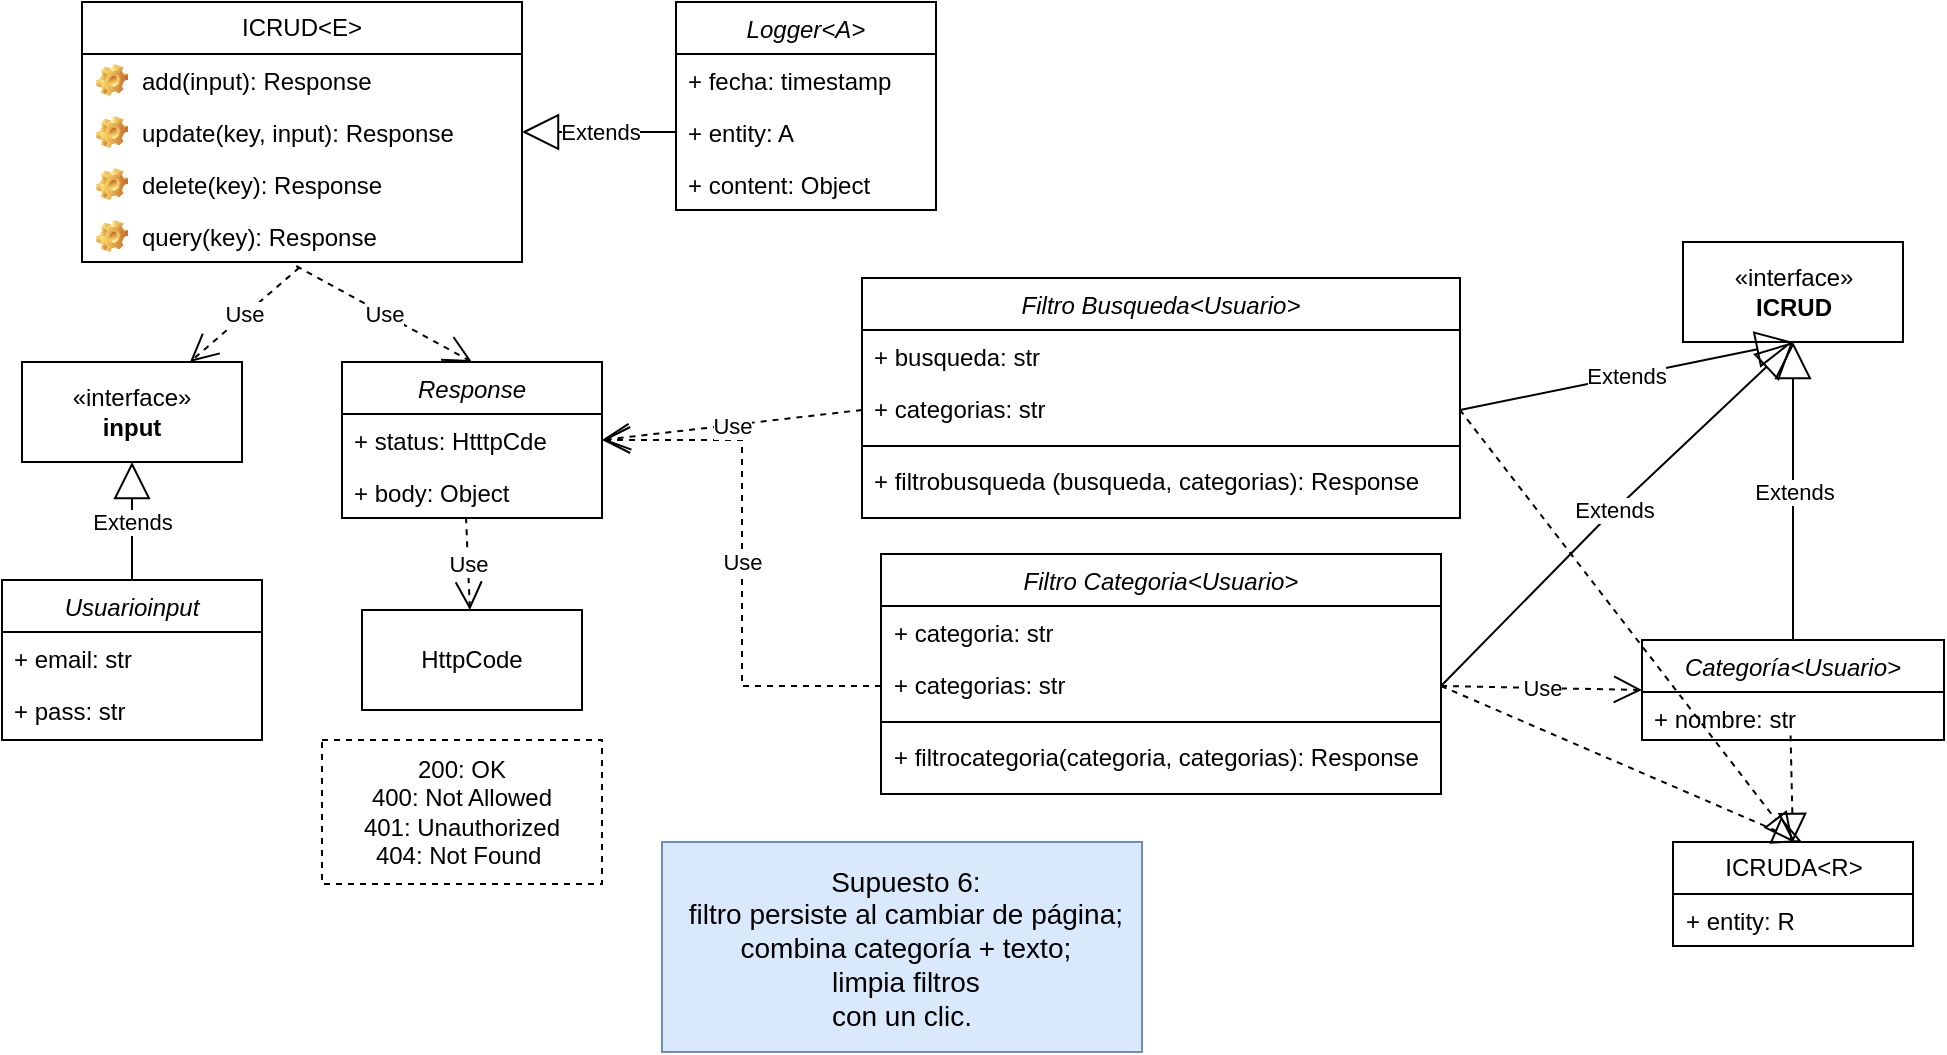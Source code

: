 <mxfile version="28.2.7">
  <diagram id="C5RBs43oDa-KdzZeNtuy" name="Page-1">
    <mxGraphModel dx="1577" dy="833" grid="1" gridSize="10" guides="1" tooltips="1" connect="1" arrows="1" fold="1" page="1" pageScale="1" pageWidth="827" pageHeight="1169" math="0" shadow="0">
      <root>
        <mxCell id="WIyWlLk6GJQsqaUBKTNV-0" />
        <mxCell id="WIyWlLk6GJQsqaUBKTNV-1" parent="WIyWlLk6GJQsqaUBKTNV-0" />
        <mxCell id="1E7eBnh2MoHhItpFgBv9-0" value="Filtro Categoria&lt;Usuario&gt;" style="swimlane;fontStyle=2;align=center;verticalAlign=top;childLayout=stackLayout;horizontal=1;startSize=26;horizontalStack=0;resizeParent=1;resizeLast=0;collapsible=1;marginBottom=0;rounded=0;shadow=0;strokeWidth=1;" vertex="1" parent="WIyWlLk6GJQsqaUBKTNV-1">
          <mxGeometry x="829.5" y="446" width="280" height="120" as="geometry">
            <mxRectangle x="230" y="140" width="160" height="26" as="alternateBounds" />
          </mxGeometry>
        </mxCell>
        <mxCell id="1E7eBnh2MoHhItpFgBv9-1" value="+ categoria: str" style="text;strokeColor=none;fillColor=none;align=left;verticalAlign=top;spacingLeft=4;spacingRight=4;overflow=hidden;rotatable=0;points=[[0,0.5],[1,0.5]];portConstraint=eastwest;whiteSpace=wrap;html=1;" vertex="1" parent="1E7eBnh2MoHhItpFgBv9-0">
          <mxGeometry y="26" width="280" height="26" as="geometry" />
        </mxCell>
        <mxCell id="1E7eBnh2MoHhItpFgBv9-2" value="+ categorias: str" style="text;strokeColor=none;fillColor=none;align=left;verticalAlign=top;spacingLeft=4;spacingRight=4;overflow=hidden;rotatable=0;points=[[0,0.5],[1,0.5]];portConstraint=eastwest;whiteSpace=wrap;html=1;" vertex="1" parent="1E7eBnh2MoHhItpFgBv9-0">
          <mxGeometry y="52" width="280" height="28" as="geometry" />
        </mxCell>
        <mxCell id="1E7eBnh2MoHhItpFgBv9-4" value="" style="line;html=1;strokeWidth=1;align=left;verticalAlign=middle;spacingTop=-1;spacingLeft=3;spacingRight=3;rotatable=0;labelPosition=right;points=[];portConstraint=eastwest;" vertex="1" parent="1E7eBnh2MoHhItpFgBv9-0">
          <mxGeometry y="80" width="280" height="8" as="geometry" />
        </mxCell>
        <mxCell id="1E7eBnh2MoHhItpFgBv9-5" value="+ filtrocategoria(categoria, categorias): Response" style="text;strokeColor=none;fillColor=none;align=left;verticalAlign=top;spacingLeft=4;spacingRight=4;overflow=hidden;rotatable=0;points=[[0,0.5],[1,0.5]];portConstraint=eastwest;whiteSpace=wrap;html=1;" vertex="1" parent="1E7eBnh2MoHhItpFgBv9-0">
          <mxGeometry y="88" width="280" height="24" as="geometry" />
        </mxCell>
        <mxCell id="1E7eBnh2MoHhItpFgBv9-9" value="ICRUD&amp;lt;E&amp;gt;" style="swimlane;fontStyle=0;childLayout=stackLayout;horizontal=1;startSize=26;fillColor=none;horizontalStack=0;resizeParent=1;resizeParentMax=0;resizeLast=0;collapsible=1;marginBottom=0;whiteSpace=wrap;html=1;" vertex="1" parent="WIyWlLk6GJQsqaUBKTNV-1">
          <mxGeometry x="430" y="170" width="220" height="130" as="geometry" />
        </mxCell>
        <mxCell id="1E7eBnh2MoHhItpFgBv9-10" value="add(input): Response" style="label;fontStyle=0;strokeColor=none;fillColor=none;align=left;verticalAlign=top;overflow=hidden;spacingLeft=28;spacingRight=4;rotatable=0;points=[[0,0.5],[1,0.5]];portConstraint=eastwest;imageWidth=16;imageHeight=16;whiteSpace=wrap;html=1;image=img/clipart/Gear_128x128.png" vertex="1" parent="1E7eBnh2MoHhItpFgBv9-9">
          <mxGeometry y="26" width="220" height="26" as="geometry" />
        </mxCell>
        <mxCell id="1E7eBnh2MoHhItpFgBv9-11" value="update(key, input): Response" style="label;fontStyle=0;strokeColor=none;fillColor=none;align=left;verticalAlign=top;overflow=hidden;spacingLeft=28;spacingRight=4;rotatable=0;points=[[0,0.5],[1,0.5]];portConstraint=eastwest;imageWidth=16;imageHeight=16;whiteSpace=wrap;html=1;image=img/clipart/Gear_128x128.png" vertex="1" parent="1E7eBnh2MoHhItpFgBv9-9">
          <mxGeometry y="52" width="220" height="26" as="geometry" />
        </mxCell>
        <mxCell id="1E7eBnh2MoHhItpFgBv9-12" value="delete(key): Response" style="label;fontStyle=0;strokeColor=none;fillColor=none;align=left;verticalAlign=top;overflow=hidden;spacingLeft=28;spacingRight=4;rotatable=0;points=[[0,0.5],[1,0.5]];portConstraint=eastwest;imageWidth=16;imageHeight=16;whiteSpace=wrap;html=1;image=img/clipart/Gear_128x128.png" vertex="1" parent="1E7eBnh2MoHhItpFgBv9-9">
          <mxGeometry y="78" width="220" height="26" as="geometry" />
        </mxCell>
        <mxCell id="1E7eBnh2MoHhItpFgBv9-13" value="query(key): Response" style="label;fontStyle=0;strokeColor=none;fillColor=none;align=left;verticalAlign=top;overflow=hidden;spacingLeft=28;spacingRight=4;rotatable=0;points=[[0,0.5],[1,0.5]];portConstraint=eastwest;imageWidth=16;imageHeight=16;whiteSpace=wrap;html=1;image=img/clipart/Gear_128x128.png" vertex="1" parent="1E7eBnh2MoHhItpFgBv9-9">
          <mxGeometry y="104" width="220" height="26" as="geometry" />
        </mxCell>
        <mxCell id="1E7eBnh2MoHhItpFgBv9-14" value="«interface»&lt;br&gt;&lt;b&gt;input&lt;/b&gt;" style="html=1;whiteSpace=wrap;" vertex="1" parent="WIyWlLk6GJQsqaUBKTNV-1">
          <mxGeometry x="400" y="350" width="110" height="50" as="geometry" />
        </mxCell>
        <mxCell id="1E7eBnh2MoHhItpFgBv9-15" value="Use" style="endArrow=open;endSize=12;dashed=1;html=1;rounded=0;exitX=0.494;exitY=1.108;exitDx=0;exitDy=0;exitPerimeter=0;" edge="1" parent="WIyWlLk6GJQsqaUBKTNV-1" source="1E7eBnh2MoHhItpFgBv9-13" target="1E7eBnh2MoHhItpFgBv9-14">
          <mxGeometry width="160" relative="1" as="geometry">
            <mxPoint x="580" y="400" as="sourcePoint" />
            <mxPoint x="500" y="390" as="targetPoint" />
          </mxGeometry>
        </mxCell>
        <mxCell id="1E7eBnh2MoHhItpFgBv9-16" value="Usuarioinput" style="swimlane;fontStyle=2;align=center;verticalAlign=top;childLayout=stackLayout;horizontal=1;startSize=26;horizontalStack=0;resizeParent=1;resizeLast=0;collapsible=1;marginBottom=0;rounded=0;shadow=0;strokeWidth=1;" vertex="1" parent="WIyWlLk6GJQsqaUBKTNV-1">
          <mxGeometry x="390" y="459" width="130" height="80" as="geometry">
            <mxRectangle x="230" y="140" width="160" height="26" as="alternateBounds" />
          </mxGeometry>
        </mxCell>
        <mxCell id="1E7eBnh2MoHhItpFgBv9-17" value="+ email: str" style="text;strokeColor=none;fillColor=none;align=left;verticalAlign=top;spacingLeft=4;spacingRight=4;overflow=hidden;rotatable=0;points=[[0,0.5],[1,0.5]];portConstraint=eastwest;whiteSpace=wrap;html=1;" vertex="1" parent="1E7eBnh2MoHhItpFgBv9-16">
          <mxGeometry y="26" width="130" height="26" as="geometry" />
        </mxCell>
        <mxCell id="1E7eBnh2MoHhItpFgBv9-18" value="+ pass: str" style="text;strokeColor=none;fillColor=none;align=left;verticalAlign=top;spacingLeft=4;spacingRight=4;overflow=hidden;rotatable=0;points=[[0,0.5],[1,0.5]];portConstraint=eastwest;whiteSpace=wrap;html=1;" vertex="1" parent="1E7eBnh2MoHhItpFgBv9-16">
          <mxGeometry y="52" width="130" height="20" as="geometry" />
        </mxCell>
        <mxCell id="1E7eBnh2MoHhItpFgBv9-19" value="Extends" style="endArrow=block;endSize=16;endFill=0;html=1;rounded=0;exitX=0.5;exitY=0;exitDx=0;exitDy=0;entryX=0.5;entryY=1;entryDx=0;entryDy=0;" edge="1" parent="WIyWlLk6GJQsqaUBKTNV-1" source="1E7eBnh2MoHhItpFgBv9-16" target="1E7eBnh2MoHhItpFgBv9-14">
          <mxGeometry width="160" relative="1" as="geometry">
            <mxPoint x="630" y="400" as="sourcePoint" />
            <mxPoint x="790" y="400" as="targetPoint" />
          </mxGeometry>
        </mxCell>
        <mxCell id="1E7eBnh2MoHhItpFgBv9-20" value="Response" style="swimlane;fontStyle=2;align=center;verticalAlign=top;childLayout=stackLayout;horizontal=1;startSize=26;horizontalStack=0;resizeParent=1;resizeLast=0;collapsible=1;marginBottom=0;rounded=0;shadow=0;strokeWidth=1;" vertex="1" parent="WIyWlLk6GJQsqaUBKTNV-1">
          <mxGeometry x="560" y="350" width="130" height="78" as="geometry">
            <mxRectangle x="230" y="140" width="160" height="26" as="alternateBounds" />
          </mxGeometry>
        </mxCell>
        <mxCell id="1E7eBnh2MoHhItpFgBv9-21" value="+ status: HtttpCde" style="text;strokeColor=none;fillColor=none;align=left;verticalAlign=top;spacingLeft=4;spacingRight=4;overflow=hidden;rotatable=0;points=[[0,0.5],[1,0.5]];portConstraint=eastwest;whiteSpace=wrap;html=1;" vertex="1" parent="1E7eBnh2MoHhItpFgBv9-20">
          <mxGeometry y="26" width="130" height="26" as="geometry" />
        </mxCell>
        <mxCell id="1E7eBnh2MoHhItpFgBv9-22" value="+ body: Object" style="text;strokeColor=none;fillColor=none;align=left;verticalAlign=top;spacingLeft=4;spacingRight=4;overflow=hidden;rotatable=0;points=[[0,0.5],[1,0.5]];portConstraint=eastwest;whiteSpace=wrap;html=1;" vertex="1" parent="1E7eBnh2MoHhItpFgBv9-20">
          <mxGeometry y="52" width="130" height="26" as="geometry" />
        </mxCell>
        <mxCell id="1E7eBnh2MoHhItpFgBv9-23" value="Use" style="endArrow=open;endSize=12;dashed=1;html=1;rounded=0;entryX=0.5;entryY=0;entryDx=0;entryDy=0;exitX=0.487;exitY=1.077;exitDx=0;exitDy=0;exitPerimeter=0;" edge="1" parent="WIyWlLk6GJQsqaUBKTNV-1" source="1E7eBnh2MoHhItpFgBv9-13" target="1E7eBnh2MoHhItpFgBv9-20">
          <mxGeometry width="160" relative="1" as="geometry">
            <mxPoint x="540" y="310" as="sourcePoint" />
            <mxPoint x="520" y="357" as="targetPoint" />
          </mxGeometry>
        </mxCell>
        <mxCell id="1E7eBnh2MoHhItpFgBv9-24" value="HttpCode" style="html=1;whiteSpace=wrap;" vertex="1" parent="WIyWlLk6GJQsqaUBKTNV-1">
          <mxGeometry x="570" y="474" width="110" height="50" as="geometry" />
        </mxCell>
        <mxCell id="1E7eBnh2MoHhItpFgBv9-25" value="Use" style="endArrow=open;endSize=12;dashed=1;html=1;rounded=0;exitX=0.477;exitY=0.985;exitDx=0;exitDy=0;exitPerimeter=0;" edge="1" parent="WIyWlLk6GJQsqaUBKTNV-1" source="1E7eBnh2MoHhItpFgBv9-22" target="1E7eBnh2MoHhItpFgBv9-24">
          <mxGeometry width="160" relative="1" as="geometry">
            <mxPoint x="855" y="430" as="sourcePoint" />
            <mxPoint x="800" y="477" as="targetPoint" />
          </mxGeometry>
        </mxCell>
        <mxCell id="1E7eBnh2MoHhItpFgBv9-26" value="«interface»&lt;br&gt;&lt;b&gt;ICRUD&lt;/b&gt;" style="html=1;whiteSpace=wrap;" vertex="1" parent="WIyWlLk6GJQsqaUBKTNV-1">
          <mxGeometry x="1230.5" y="290" width="110" height="50" as="geometry" />
        </mxCell>
        <mxCell id="1E7eBnh2MoHhItpFgBv9-27" value="Extends" style="endArrow=block;endSize=16;endFill=0;html=1;rounded=0;exitX=1;exitY=0.5;exitDx=0;exitDy=0;entryX=0.5;entryY=1;entryDx=0;entryDy=0;" edge="1" parent="WIyWlLk6GJQsqaUBKTNV-1" source="1E7eBnh2MoHhItpFgBv9-2" target="1E7eBnh2MoHhItpFgBv9-26">
          <mxGeometry width="160" relative="1" as="geometry">
            <mxPoint x="850" y="440" as="sourcePoint" />
            <mxPoint x="850" y="380" as="targetPoint" />
            <Array as="points">
              <mxPoint x="1190" y="430" />
            </Array>
          </mxGeometry>
        </mxCell>
        <mxCell id="1E7eBnh2MoHhItpFgBv9-28" value="Use" style="endArrow=open;endSize=12;dashed=1;html=1;rounded=0;entryX=1;entryY=0.5;entryDx=0;entryDy=0;exitX=0;exitY=0.5;exitDx=0;exitDy=0;" edge="1" parent="WIyWlLk6GJQsqaUBKTNV-1" target="1E7eBnh2MoHhItpFgBv9-21" source="1E7eBnh2MoHhItpFgBv9-2">
          <mxGeometry width="160" relative="1" as="geometry">
            <mxPoint x="800" y="415" as="sourcePoint" />
            <mxPoint x="848" y="478" as="targetPoint" />
            <Array as="points">
              <mxPoint x="760" y="512" />
              <mxPoint x="760" y="389" />
            </Array>
          </mxGeometry>
        </mxCell>
        <mxCell id="1E7eBnh2MoHhItpFgBv9-29" value="&lt;font style=&quot;font-size: 14px;&quot;&gt;&amp;nbsp;Supuesto 6:&lt;/font&gt;&lt;div&gt;&lt;font style=&quot;font-size: 14px;&quot;&gt;&amp;nbsp;filtro persiste al cambiar de página;&lt;/font&gt;&lt;/div&gt;&lt;div&gt;&lt;font style=&quot;font-size: 14px;&quot;&gt;&amp;nbsp;combina categoría + texto;&lt;/font&gt;&lt;/div&gt;&lt;div&gt;&lt;font style=&quot;font-size: 14px;&quot;&gt;&amp;nbsp;limpia filtros&lt;br&gt; con un clic.&lt;/font&gt;&lt;/div&gt;" style="html=1;whiteSpace=wrap;fillColor=#dae8fc;strokeColor=#6c8ebf;" vertex="1" parent="WIyWlLk6GJQsqaUBKTNV-1">
          <mxGeometry x="720" y="590" width="240" height="105" as="geometry" />
        </mxCell>
        <mxCell id="1E7eBnh2MoHhItpFgBv9-30" value="200: OK&lt;div&gt;400: Not Allowed&lt;/div&gt;&lt;div&gt;&lt;div&gt;&lt;span style=&quot;background-color: transparent;&quot;&gt;401: Unauthorized&lt;/span&gt;&lt;/div&gt;&lt;div&gt;404: Not Found&amp;nbsp;&lt;/div&gt;&lt;/div&gt;" style="html=1;whiteSpace=wrap;dashed=1;" vertex="1" parent="WIyWlLk6GJQsqaUBKTNV-1">
          <mxGeometry x="550" y="539" width="140" height="72" as="geometry" />
        </mxCell>
        <mxCell id="1E7eBnh2MoHhItpFgBv9-31" value="Logger&lt;A&gt;" style="swimlane;fontStyle=2;align=center;verticalAlign=top;childLayout=stackLayout;horizontal=1;startSize=26;horizontalStack=0;resizeParent=1;resizeLast=0;collapsible=1;marginBottom=0;rounded=0;shadow=0;strokeWidth=1;" vertex="1" parent="WIyWlLk6GJQsqaUBKTNV-1">
          <mxGeometry x="727" y="170" width="130" height="104" as="geometry">
            <mxRectangle x="230" y="140" width="160" height="26" as="alternateBounds" />
          </mxGeometry>
        </mxCell>
        <mxCell id="1E7eBnh2MoHhItpFgBv9-32" value="+ fecha: timestamp" style="text;strokeColor=none;fillColor=none;align=left;verticalAlign=top;spacingLeft=4;spacingRight=4;overflow=hidden;rotatable=0;points=[[0,0.5],[1,0.5]];portConstraint=eastwest;whiteSpace=wrap;html=1;" vertex="1" parent="1E7eBnh2MoHhItpFgBv9-31">
          <mxGeometry y="26" width="130" height="26" as="geometry" />
        </mxCell>
        <mxCell id="1E7eBnh2MoHhItpFgBv9-33" value="+ entity: A" style="text;strokeColor=none;fillColor=none;align=left;verticalAlign=top;spacingLeft=4;spacingRight=4;overflow=hidden;rotatable=0;points=[[0,0.5],[1,0.5]];portConstraint=eastwest;whiteSpace=wrap;html=1;" vertex="1" parent="1E7eBnh2MoHhItpFgBv9-31">
          <mxGeometry y="52" width="130" height="26" as="geometry" />
        </mxCell>
        <mxCell id="1E7eBnh2MoHhItpFgBv9-34" value="+ content: Object" style="text;strokeColor=none;fillColor=none;align=left;verticalAlign=top;spacingLeft=4;spacingRight=4;overflow=hidden;rotatable=0;points=[[0,0.5],[1,0.5]];portConstraint=eastwest;whiteSpace=wrap;html=1;" vertex="1" parent="1E7eBnh2MoHhItpFgBv9-31">
          <mxGeometry y="78" width="130" height="26" as="geometry" />
        </mxCell>
        <mxCell id="1E7eBnh2MoHhItpFgBv9-35" value="Extends" style="endArrow=block;endSize=16;endFill=0;html=1;rounded=0;exitX=0;exitY=0.5;exitDx=0;exitDy=0;" edge="1" parent="WIyWlLk6GJQsqaUBKTNV-1" source="1E7eBnh2MoHhItpFgBv9-33">
          <mxGeometry width="160" relative="1" as="geometry">
            <mxPoint x="670" y="414" as="sourcePoint" />
            <mxPoint x="650" y="235" as="targetPoint" />
          </mxGeometry>
        </mxCell>
        <mxCell id="1E7eBnh2MoHhItpFgBv9-37" value="Filtro Busqueda&lt;Usuario&gt;" style="swimlane;fontStyle=2;align=center;verticalAlign=top;childLayout=stackLayout;horizontal=1;startSize=26;horizontalStack=0;resizeParent=1;resizeLast=0;collapsible=1;marginBottom=0;rounded=0;shadow=0;strokeWidth=1;" vertex="1" parent="WIyWlLk6GJQsqaUBKTNV-1">
          <mxGeometry x="820" y="308" width="299" height="120" as="geometry">
            <mxRectangle x="230" y="140" width="160" height="26" as="alternateBounds" />
          </mxGeometry>
        </mxCell>
        <mxCell id="1E7eBnh2MoHhItpFgBv9-38" value="+ busqueda: str" style="text;strokeColor=none;fillColor=none;align=left;verticalAlign=top;spacingLeft=4;spacingRight=4;overflow=hidden;rotatable=0;points=[[0,0.5],[1,0.5]];portConstraint=eastwest;whiteSpace=wrap;html=1;" vertex="1" parent="1E7eBnh2MoHhItpFgBv9-37">
          <mxGeometry y="26" width="299" height="26" as="geometry" />
        </mxCell>
        <mxCell id="1E7eBnh2MoHhItpFgBv9-39" value="+ categorias: str" style="text;strokeColor=none;fillColor=none;align=left;verticalAlign=top;spacingLeft=4;spacingRight=4;overflow=hidden;rotatable=0;points=[[0,0.5],[1,0.5]];portConstraint=eastwest;whiteSpace=wrap;html=1;" vertex="1" parent="1E7eBnh2MoHhItpFgBv9-37">
          <mxGeometry y="52" width="299" height="28" as="geometry" />
        </mxCell>
        <mxCell id="1E7eBnh2MoHhItpFgBv9-40" value="" style="line;html=1;strokeWidth=1;align=left;verticalAlign=middle;spacingTop=-1;spacingLeft=3;spacingRight=3;rotatable=0;labelPosition=right;points=[];portConstraint=eastwest;" vertex="1" parent="1E7eBnh2MoHhItpFgBv9-37">
          <mxGeometry y="80" width="299" height="8" as="geometry" />
        </mxCell>
        <mxCell id="1E7eBnh2MoHhItpFgBv9-41" value="+ filtrobusqueda (busqueda, categorias): Response" style="text;strokeColor=none;fillColor=none;align=left;verticalAlign=top;spacingLeft=4;spacingRight=4;overflow=hidden;rotatable=0;points=[[0,0.5],[1,0.5]];portConstraint=eastwest;whiteSpace=wrap;html=1;" vertex="1" parent="1E7eBnh2MoHhItpFgBv9-37">
          <mxGeometry y="88" width="299" height="24" as="geometry" />
        </mxCell>
        <mxCell id="1E7eBnh2MoHhItpFgBv9-42" value="Use" style="endArrow=open;endSize=12;dashed=1;html=1;rounded=0;entryX=1;entryY=0.5;entryDx=0;entryDy=0;exitX=0;exitY=0.5;exitDx=0;exitDy=0;" edge="1" parent="WIyWlLk6GJQsqaUBKTNV-1" source="1E7eBnh2MoHhItpFgBv9-39" target="1E7eBnh2MoHhItpFgBv9-21">
          <mxGeometry width="160" relative="1" as="geometry">
            <mxPoint x="865" y="557" as="sourcePoint" />
            <mxPoint x="750" y="510" as="targetPoint" />
            <Array as="points" />
          </mxGeometry>
        </mxCell>
        <mxCell id="1E7eBnh2MoHhItpFgBv9-43" value="Extends" style="endArrow=block;endSize=16;endFill=0;html=1;rounded=0;exitX=1;exitY=0.5;exitDx=0;exitDy=0;entryX=0.5;entryY=1;entryDx=0;entryDy=0;" edge="1" parent="WIyWlLk6GJQsqaUBKTNV-1" source="1E7eBnh2MoHhItpFgBv9-39" target="1E7eBnh2MoHhItpFgBv9-26">
          <mxGeometry width="160" relative="1" as="geometry">
            <mxPoint x="1150" y="400" as="sourcePoint" />
            <mxPoint x="1160" y="270" as="targetPoint" />
          </mxGeometry>
        </mxCell>
        <mxCell id="1E7eBnh2MoHhItpFgBv9-44" value="Categoría&lt;Usuario&gt;" style="swimlane;fontStyle=2;align=center;verticalAlign=top;childLayout=stackLayout;horizontal=1;startSize=26;horizontalStack=0;resizeParent=1;resizeLast=0;collapsible=1;marginBottom=0;rounded=0;shadow=0;strokeWidth=1;" vertex="1" parent="WIyWlLk6GJQsqaUBKTNV-1">
          <mxGeometry x="1210" y="489" width="151" height="50" as="geometry">
            <mxRectangle x="230" y="140" width="160" height="26" as="alternateBounds" />
          </mxGeometry>
        </mxCell>
        <mxCell id="1E7eBnh2MoHhItpFgBv9-45" value="+ nombre: str" style="text;strokeColor=none;fillColor=none;align=left;verticalAlign=top;spacingLeft=4;spacingRight=4;overflow=hidden;rotatable=0;points=[[0,0.5],[1,0.5]];portConstraint=eastwest;whiteSpace=wrap;html=1;" vertex="1" parent="1E7eBnh2MoHhItpFgBv9-44">
          <mxGeometry y="26" width="151" height="24" as="geometry" />
        </mxCell>
        <mxCell id="1E7eBnh2MoHhItpFgBv9-54" style="edgeStyle=none;curved=1;rounded=0;orthogonalLoop=1;jettySize=auto;html=1;exitX=0.75;exitY=0;exitDx=0;exitDy=0;fontSize=12;startSize=8;endSize=8;" edge="1" parent="WIyWlLk6GJQsqaUBKTNV-1" source="1E7eBnh2MoHhItpFgBv9-44" target="1E7eBnh2MoHhItpFgBv9-44">
          <mxGeometry relative="1" as="geometry" />
        </mxCell>
        <mxCell id="1E7eBnh2MoHhItpFgBv9-55" value="Extends" style="endArrow=block;endSize=16;endFill=0;html=1;rounded=0;entryX=0.5;entryY=1;entryDx=0;entryDy=0;" edge="1" parent="WIyWlLk6GJQsqaUBKTNV-1" source="1E7eBnh2MoHhItpFgBv9-44" target="1E7eBnh2MoHhItpFgBv9-26">
          <mxGeometry width="160" relative="1" as="geometry">
            <mxPoint x="1300" y="524" as="sourcePoint" />
            <mxPoint x="1200" y="280" as="targetPoint" />
          </mxGeometry>
        </mxCell>
        <mxCell id="1E7eBnh2MoHhItpFgBv9-56" value="Use" style="endArrow=open;endSize=12;dashed=1;html=1;rounded=0;entryX=0;entryY=0.5;entryDx=0;entryDy=0;exitX=1;exitY=0.5;exitDx=0;exitDy=0;" edge="1" parent="WIyWlLk6GJQsqaUBKTNV-1" source="1E7eBnh2MoHhItpFgBv9-2" target="1E7eBnh2MoHhItpFgBv9-44">
          <mxGeometry width="160" relative="1" as="geometry">
            <mxPoint x="1410" y="730" as="sourcePoint" />
            <mxPoint x="1260" y="733" as="targetPoint" />
            <Array as="points" />
          </mxGeometry>
        </mxCell>
        <mxCell id="1E7eBnh2MoHhItpFgBv9-57" value="ICRUDA&amp;lt;R&amp;gt;" style="swimlane;fontStyle=0;childLayout=stackLayout;horizontal=1;startSize=26;fillColor=none;horizontalStack=0;resizeParent=1;resizeParentMax=0;resizeLast=0;collapsible=1;marginBottom=0;whiteSpace=wrap;html=1;" vertex="1" parent="WIyWlLk6GJQsqaUBKTNV-1">
          <mxGeometry x="1225.5" y="590" width="120" height="52" as="geometry" />
        </mxCell>
        <mxCell id="1E7eBnh2MoHhItpFgBv9-62" value="+ entity: R" style="text;strokeColor=none;fillColor=none;align=left;verticalAlign=top;spacingLeft=4;spacingRight=4;overflow=hidden;rotatable=0;points=[[0,0.5],[1,0.5]];portConstraint=eastwest;whiteSpace=wrap;html=1;" vertex="1" parent="1E7eBnh2MoHhItpFgBv9-57">
          <mxGeometry y="26" width="120" height="26" as="geometry" />
        </mxCell>
        <mxCell id="1E7eBnh2MoHhItpFgBv9-63" value="" style="endArrow=block;dashed=1;endFill=0;endSize=12;html=1;rounded=0;fontSize=12;curved=1;entryX=0.5;entryY=0;entryDx=0;entryDy=0;exitX=0.492;exitY=0.907;exitDx=0;exitDy=0;exitPerimeter=0;" edge="1" parent="WIyWlLk6GJQsqaUBKTNV-1" source="1E7eBnh2MoHhItpFgBv9-45" target="1E7eBnh2MoHhItpFgBv9-57">
          <mxGeometry width="160" relative="1" as="geometry">
            <mxPoint x="800" y="540" as="sourcePoint" />
            <mxPoint x="960" y="540" as="targetPoint" />
          </mxGeometry>
        </mxCell>
        <mxCell id="1E7eBnh2MoHhItpFgBv9-64" value="" style="endArrow=block;dashed=1;endFill=0;endSize=12;html=1;rounded=0;fontSize=12;curved=1;exitX=1;exitY=0.5;exitDx=0;exitDy=0;" edge="1" parent="WIyWlLk6GJQsqaUBKTNV-1" source="1E7eBnh2MoHhItpFgBv9-2">
          <mxGeometry width="160" relative="1" as="geometry">
            <mxPoint x="1110" y="640" as="sourcePoint" />
            <mxPoint x="1290" y="590" as="targetPoint" />
          </mxGeometry>
        </mxCell>
        <mxCell id="1E7eBnh2MoHhItpFgBv9-65" value="" style="endArrow=block;dashed=1;endFill=0;endSize=12;html=1;rounded=0;fontSize=12;curved=1;entryX=0.5;entryY=0;entryDx=0;entryDy=0;exitX=1;exitY=0.5;exitDx=0;exitDy=0;" edge="1" parent="WIyWlLk6GJQsqaUBKTNV-1" source="1E7eBnh2MoHhItpFgBv9-39" target="1E7eBnh2MoHhItpFgBv9-57">
          <mxGeometry width="160" relative="1" as="geometry">
            <mxPoint x="1160" y="560" as="sourcePoint" />
            <mxPoint x="1162" y="613" as="targetPoint" />
          </mxGeometry>
        </mxCell>
      </root>
    </mxGraphModel>
  </diagram>
</mxfile>

